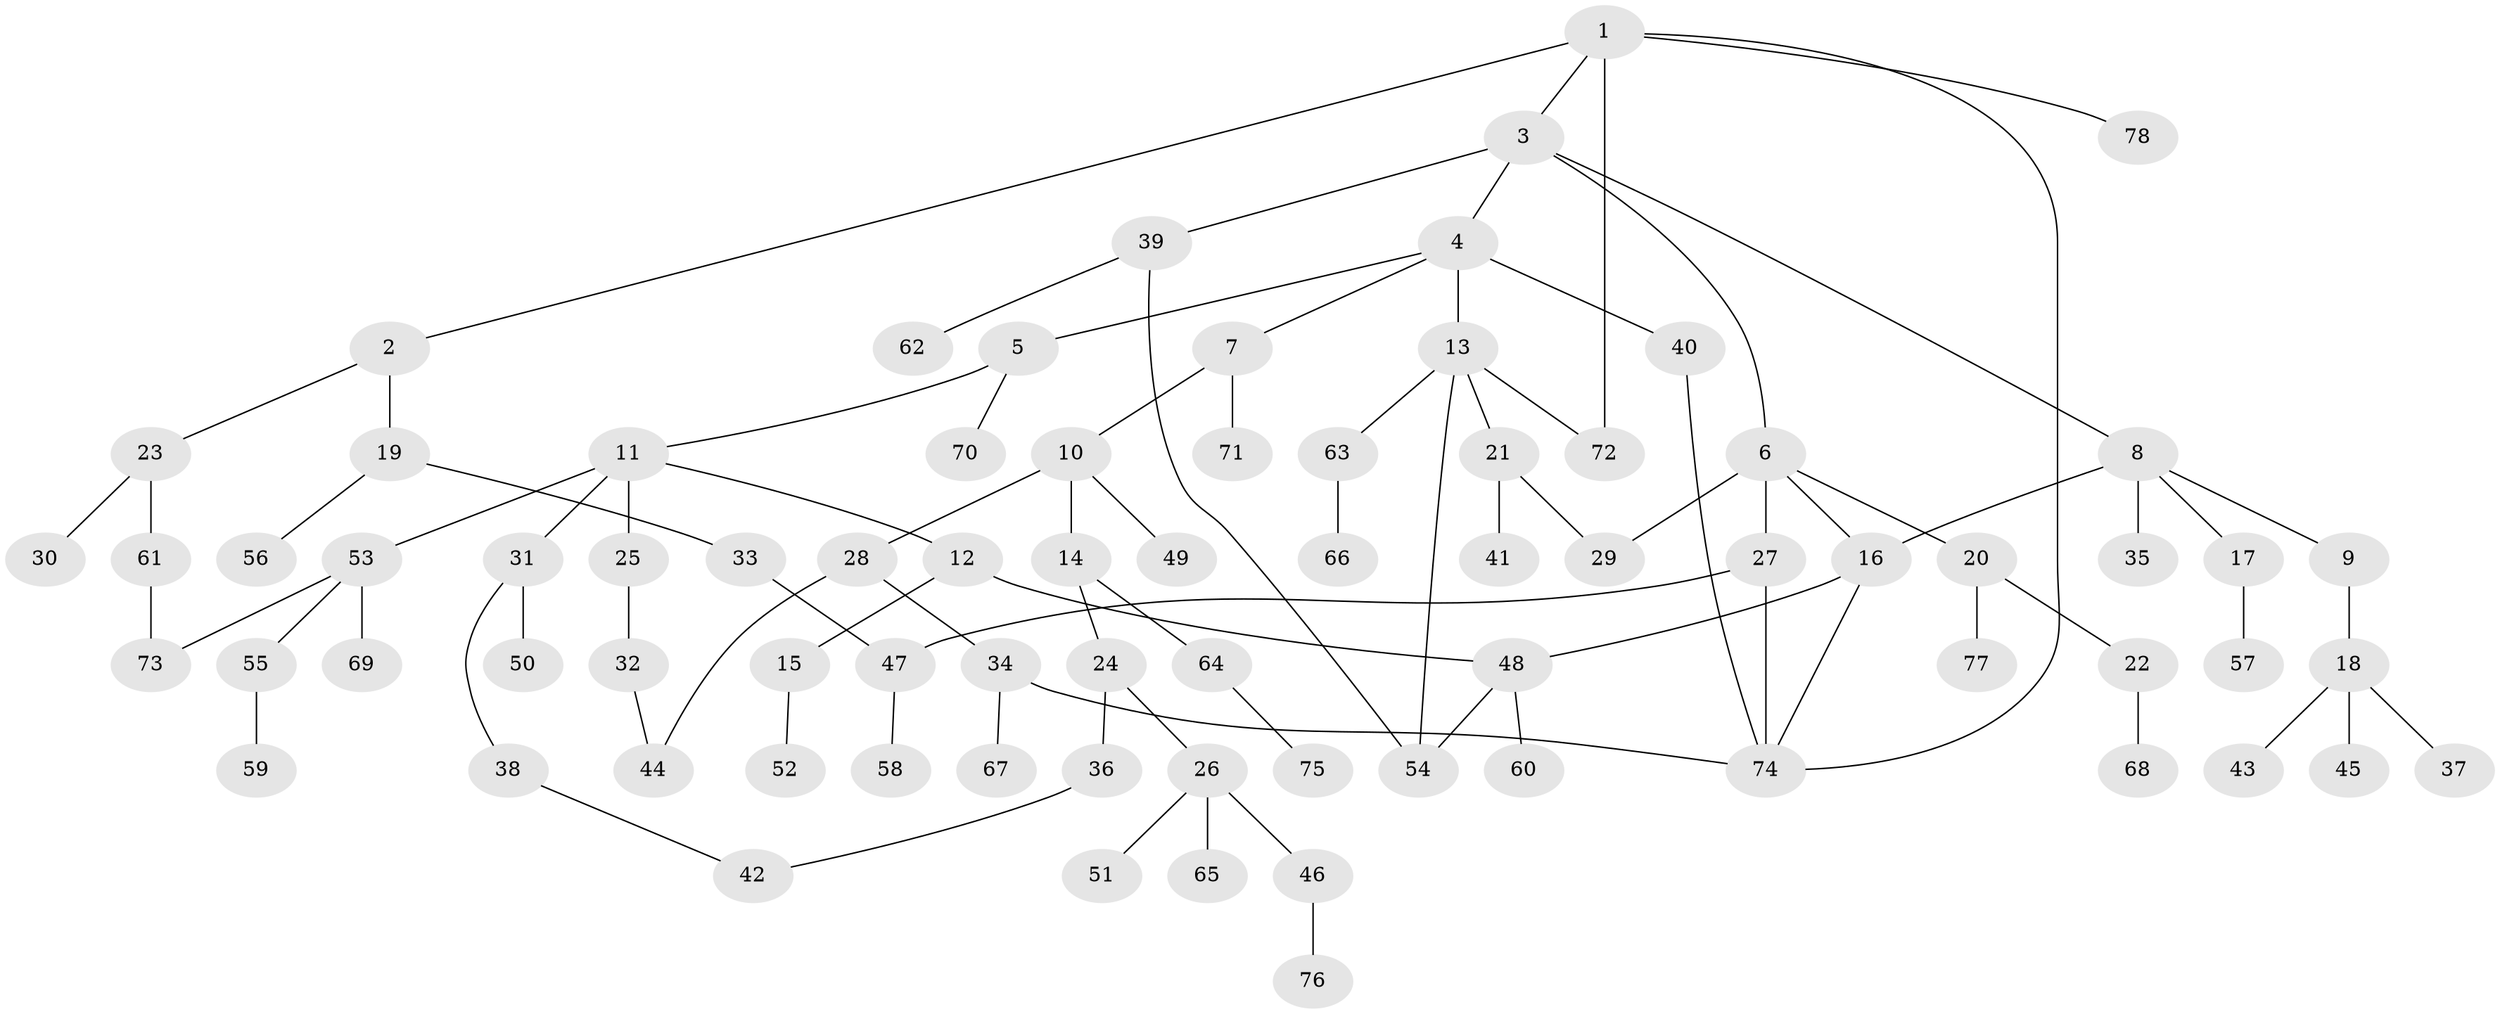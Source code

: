 // Generated by graph-tools (version 1.1) at 2025/40/03/09/25 04:40:57]
// undirected, 78 vertices, 91 edges
graph export_dot {
graph [start="1"]
  node [color=gray90,style=filled];
  1;
  2;
  3;
  4;
  5;
  6;
  7;
  8;
  9;
  10;
  11;
  12;
  13;
  14;
  15;
  16;
  17;
  18;
  19;
  20;
  21;
  22;
  23;
  24;
  25;
  26;
  27;
  28;
  29;
  30;
  31;
  32;
  33;
  34;
  35;
  36;
  37;
  38;
  39;
  40;
  41;
  42;
  43;
  44;
  45;
  46;
  47;
  48;
  49;
  50;
  51;
  52;
  53;
  54;
  55;
  56;
  57;
  58;
  59;
  60;
  61;
  62;
  63;
  64;
  65;
  66;
  67;
  68;
  69;
  70;
  71;
  72;
  73;
  74;
  75;
  76;
  77;
  78;
  1 -- 2;
  1 -- 3;
  1 -- 78;
  1 -- 72;
  1 -- 74;
  2 -- 19;
  2 -- 23;
  3 -- 4;
  3 -- 6;
  3 -- 8;
  3 -- 39;
  4 -- 5;
  4 -- 7;
  4 -- 13;
  4 -- 40;
  5 -- 11;
  5 -- 70;
  6 -- 20;
  6 -- 27;
  6 -- 29;
  6 -- 16;
  7 -- 10;
  7 -- 71;
  8 -- 9;
  8 -- 16;
  8 -- 17;
  8 -- 35;
  9 -- 18;
  10 -- 14;
  10 -- 28;
  10 -- 49;
  11 -- 12;
  11 -- 25;
  11 -- 31;
  11 -- 53;
  12 -- 15;
  12 -- 48;
  13 -- 21;
  13 -- 54;
  13 -- 63;
  13 -- 72;
  14 -- 24;
  14 -- 64;
  15 -- 52;
  16 -- 48;
  16 -- 74;
  17 -- 57;
  18 -- 37;
  18 -- 43;
  18 -- 45;
  19 -- 33;
  19 -- 56;
  20 -- 22;
  20 -- 77;
  21 -- 41;
  21 -- 29;
  22 -- 68;
  23 -- 30;
  23 -- 61;
  24 -- 26;
  24 -- 36;
  25 -- 32;
  26 -- 46;
  26 -- 51;
  26 -- 65;
  27 -- 47;
  27 -- 74;
  28 -- 34;
  28 -- 44;
  31 -- 38;
  31 -- 50;
  32 -- 44;
  33 -- 47;
  34 -- 67;
  34 -- 74;
  36 -- 42;
  38 -- 42;
  39 -- 62;
  39 -- 54;
  40 -- 74;
  46 -- 76;
  47 -- 58;
  48 -- 60;
  48 -- 54;
  53 -- 55;
  53 -- 69;
  53 -- 73;
  55 -- 59;
  61 -- 73;
  63 -- 66;
  64 -- 75;
}
